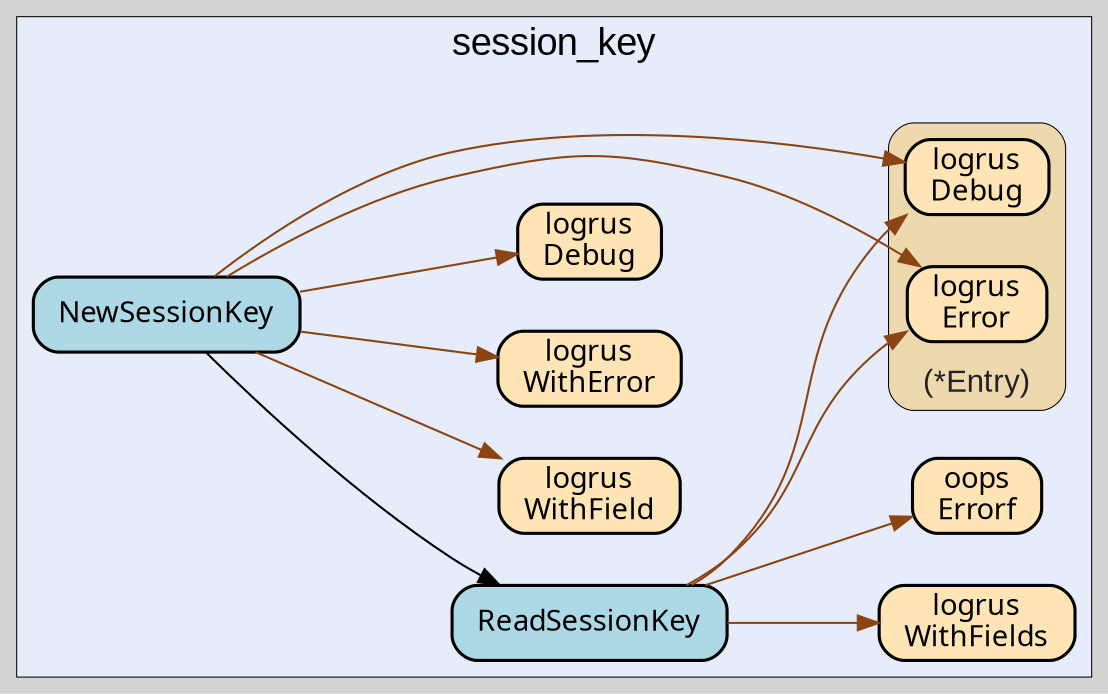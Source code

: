 digraph gocallvis {
    label="";
    labeljust="l";
    fontname="Arial";
    fontsize="14";
    rankdir="LR";
    bgcolor="lightgray";
    style="solid";
    penwidth="0.5";
    pad="0.0";
    nodesep="0.35";

    node [shape="box" style="filled,rounded" fillcolor="honeydew" fontname="Verdana" penwidth="1.0" margin="0.16,0.0"];
    edge [minlen="2"]

    subgraph "cluster_focus" {
        bgcolor="#e6ecfa";
label="session_key";
labelloc="t";
labeljust="c";
fontsize="18";
        
        "github.com/go-i2p/common/session_key.ReadSessionKey" [ fillcolor="lightblue" label="ReadSessionKey" penwidth="1.5" tooltip="github.com/go-i2p/common/session_key.ReadSessionKey | defined in session_key_struct.go:44\nat session_key_struct.go:46: calling [github.com/sirupsen/logrus.WithFields]\nat session_key_struct.go:58: calling [github.com/sirupsen/logrus.WithFields]\nat session_key_struct.go:50: calling [(*github.com/sirupsen/logrus.Entry).Error]\nat session_key_struct.go:60: calling [(*github.com/sirupsen/logrus.Entry).Debug]\nat session_key_struct.go:51: calling [github.com/samber/oops.Errorf]" ]
        "github.com/sirupsen/logrus.WithFields" [ fillcolor="moccasin" label="logrus\nWithFields" penwidth="1.5" tooltip="github.com/sirupsen/logrus.WithFields | defined in exported.go:79" ]
        "github.com/samber/oops.Errorf" [ tooltip="github.com/samber/oops.Errorf | defined in oops.go:34" fillcolor="moccasin" label="oops\nErrorf" penwidth="1.5" ]
        "github.com/go-i2p/common/session_key.NewSessionKey" [ label="NewSessionKey" penwidth="1.5" tooltip="github.com/go-i2p/common/session_key.NewSessionKey | defined in session_key_struct.go:29\nat session_key_struct.go:31: calling [github.com/go-i2p/common/session_key.ReadSessionKey]\nat session_key_struct.go:33: calling [github.com/sirupsen/logrus.WithError]\nat session_key_struct.go:33: calling [(*github.com/sirupsen/logrus.Entry).Error]\nat session_key_struct.go:30: calling [github.com/sirupsen/logrus.WithField]\nat session_key_struct.go:30: calling [(*github.com/sirupsen/logrus.Entry).Debug]\nat session_key_struct.go:37: calling [github.com/sirupsen/logrus.Debug]" fillcolor="lightblue" ]
        "github.com/sirupsen/logrus.WithField" [ tooltip="github.com/sirupsen/logrus.WithField | defined in exported.go:69" fillcolor="moccasin" label="logrus\nWithField" penwidth="1.5" ]
        "github.com/sirupsen/logrus.WithError" [ fillcolor="moccasin" label="logrus\nWithError" penwidth="1.5" tooltip="github.com/sirupsen/logrus.WithError | defined in exported.go:55" ]
        "github.com/sirupsen/logrus.Debug" [ penwidth="1.5" tooltip="github.com/sirupsen/logrus.Debug | defined in exported.go:98" fillcolor="moccasin" label="logrus\nDebug" ]
        
        subgraph "cluster_*github.com/sirupsen/logrus.Entry" {
        style="rounded,filled";
fillcolor="wheat2";
label="(*Entry)";
tooltip="type: *github.com/sirupsen/logrus.Entry";
penwidth="0.5";
fontsize="15";
fontcolor="#222222";
labelloc="b";
        
        "(*github.com/sirupsen/logrus.Entry).Error" [ penwidth="1.5" tooltip="(*github.com/sirupsen/logrus.Entry).Error | defined in entry.go:332" fillcolor="moccasin" label="logrus\nError" ]
        "(*github.com/sirupsen/logrus.Entry).Debug" [ label="logrus\nDebug" penwidth="1.5" tooltip="(*github.com/sirupsen/logrus.Entry).Debug | defined in entry.go:312" fillcolor="moccasin" ]
        
    }

    }

    "github.com/go-i2p/common/session_key.ReadSessionKey" -> "github.com/sirupsen/logrus.WithFields" [ color="saddlebrown" tooltip="at session_key_struct.go:46: calling [github.com/sirupsen/logrus.WithFields]\nat session_key_struct.go:58: calling [github.com/sirupsen/logrus.WithFields]" ]
    "github.com/go-i2p/common/session_key.ReadSessionKey" -> "(*github.com/sirupsen/logrus.Entry).Error" [ color="saddlebrown" tooltip="at session_key_struct.go:50: calling [(*github.com/sirupsen/logrus.Entry).Error]" ]
    "github.com/go-i2p/common/session_key.ReadSessionKey" -> "(*github.com/sirupsen/logrus.Entry).Debug" [ color="saddlebrown" tooltip="at session_key_struct.go:60: calling [(*github.com/sirupsen/logrus.Entry).Debug]" ]
    "github.com/go-i2p/common/session_key.NewSessionKey" -> "github.com/go-i2p/common/session_key.ReadSessionKey" [ tooltip="at session_key_struct.go:31: calling [github.com/go-i2p/common/session_key.ReadSessionKey]" ]
    "github.com/go-i2p/common/session_key.NewSessionKey" -> "github.com/sirupsen/logrus.WithError" [ color="saddlebrown" tooltip="at session_key_struct.go:33: calling [github.com/sirupsen/logrus.WithError]" ]
    "github.com/go-i2p/common/session_key.NewSessionKey" -> "(*github.com/sirupsen/logrus.Entry).Error" [ color="saddlebrown" tooltip="at session_key_struct.go:33: calling [(*github.com/sirupsen/logrus.Entry).Error]" ]
    "github.com/go-i2p/common/session_key.ReadSessionKey" -> "github.com/samber/oops.Errorf" [ color="saddlebrown" tooltip="at session_key_struct.go:51: calling [github.com/samber/oops.Errorf]" ]
    "github.com/go-i2p/common/session_key.NewSessionKey" -> "github.com/sirupsen/logrus.WithField" [ color="saddlebrown" tooltip="at session_key_struct.go:30: calling [github.com/sirupsen/logrus.WithField]" ]
    "github.com/go-i2p/common/session_key.NewSessionKey" -> "(*github.com/sirupsen/logrus.Entry).Debug" [ color="saddlebrown" tooltip="at session_key_struct.go:30: calling [(*github.com/sirupsen/logrus.Entry).Debug]" ]
    "github.com/go-i2p/common/session_key.NewSessionKey" -> "github.com/sirupsen/logrus.Debug" [ color="saddlebrown" tooltip="at session_key_struct.go:37: calling [github.com/sirupsen/logrus.Debug]" ]
}
